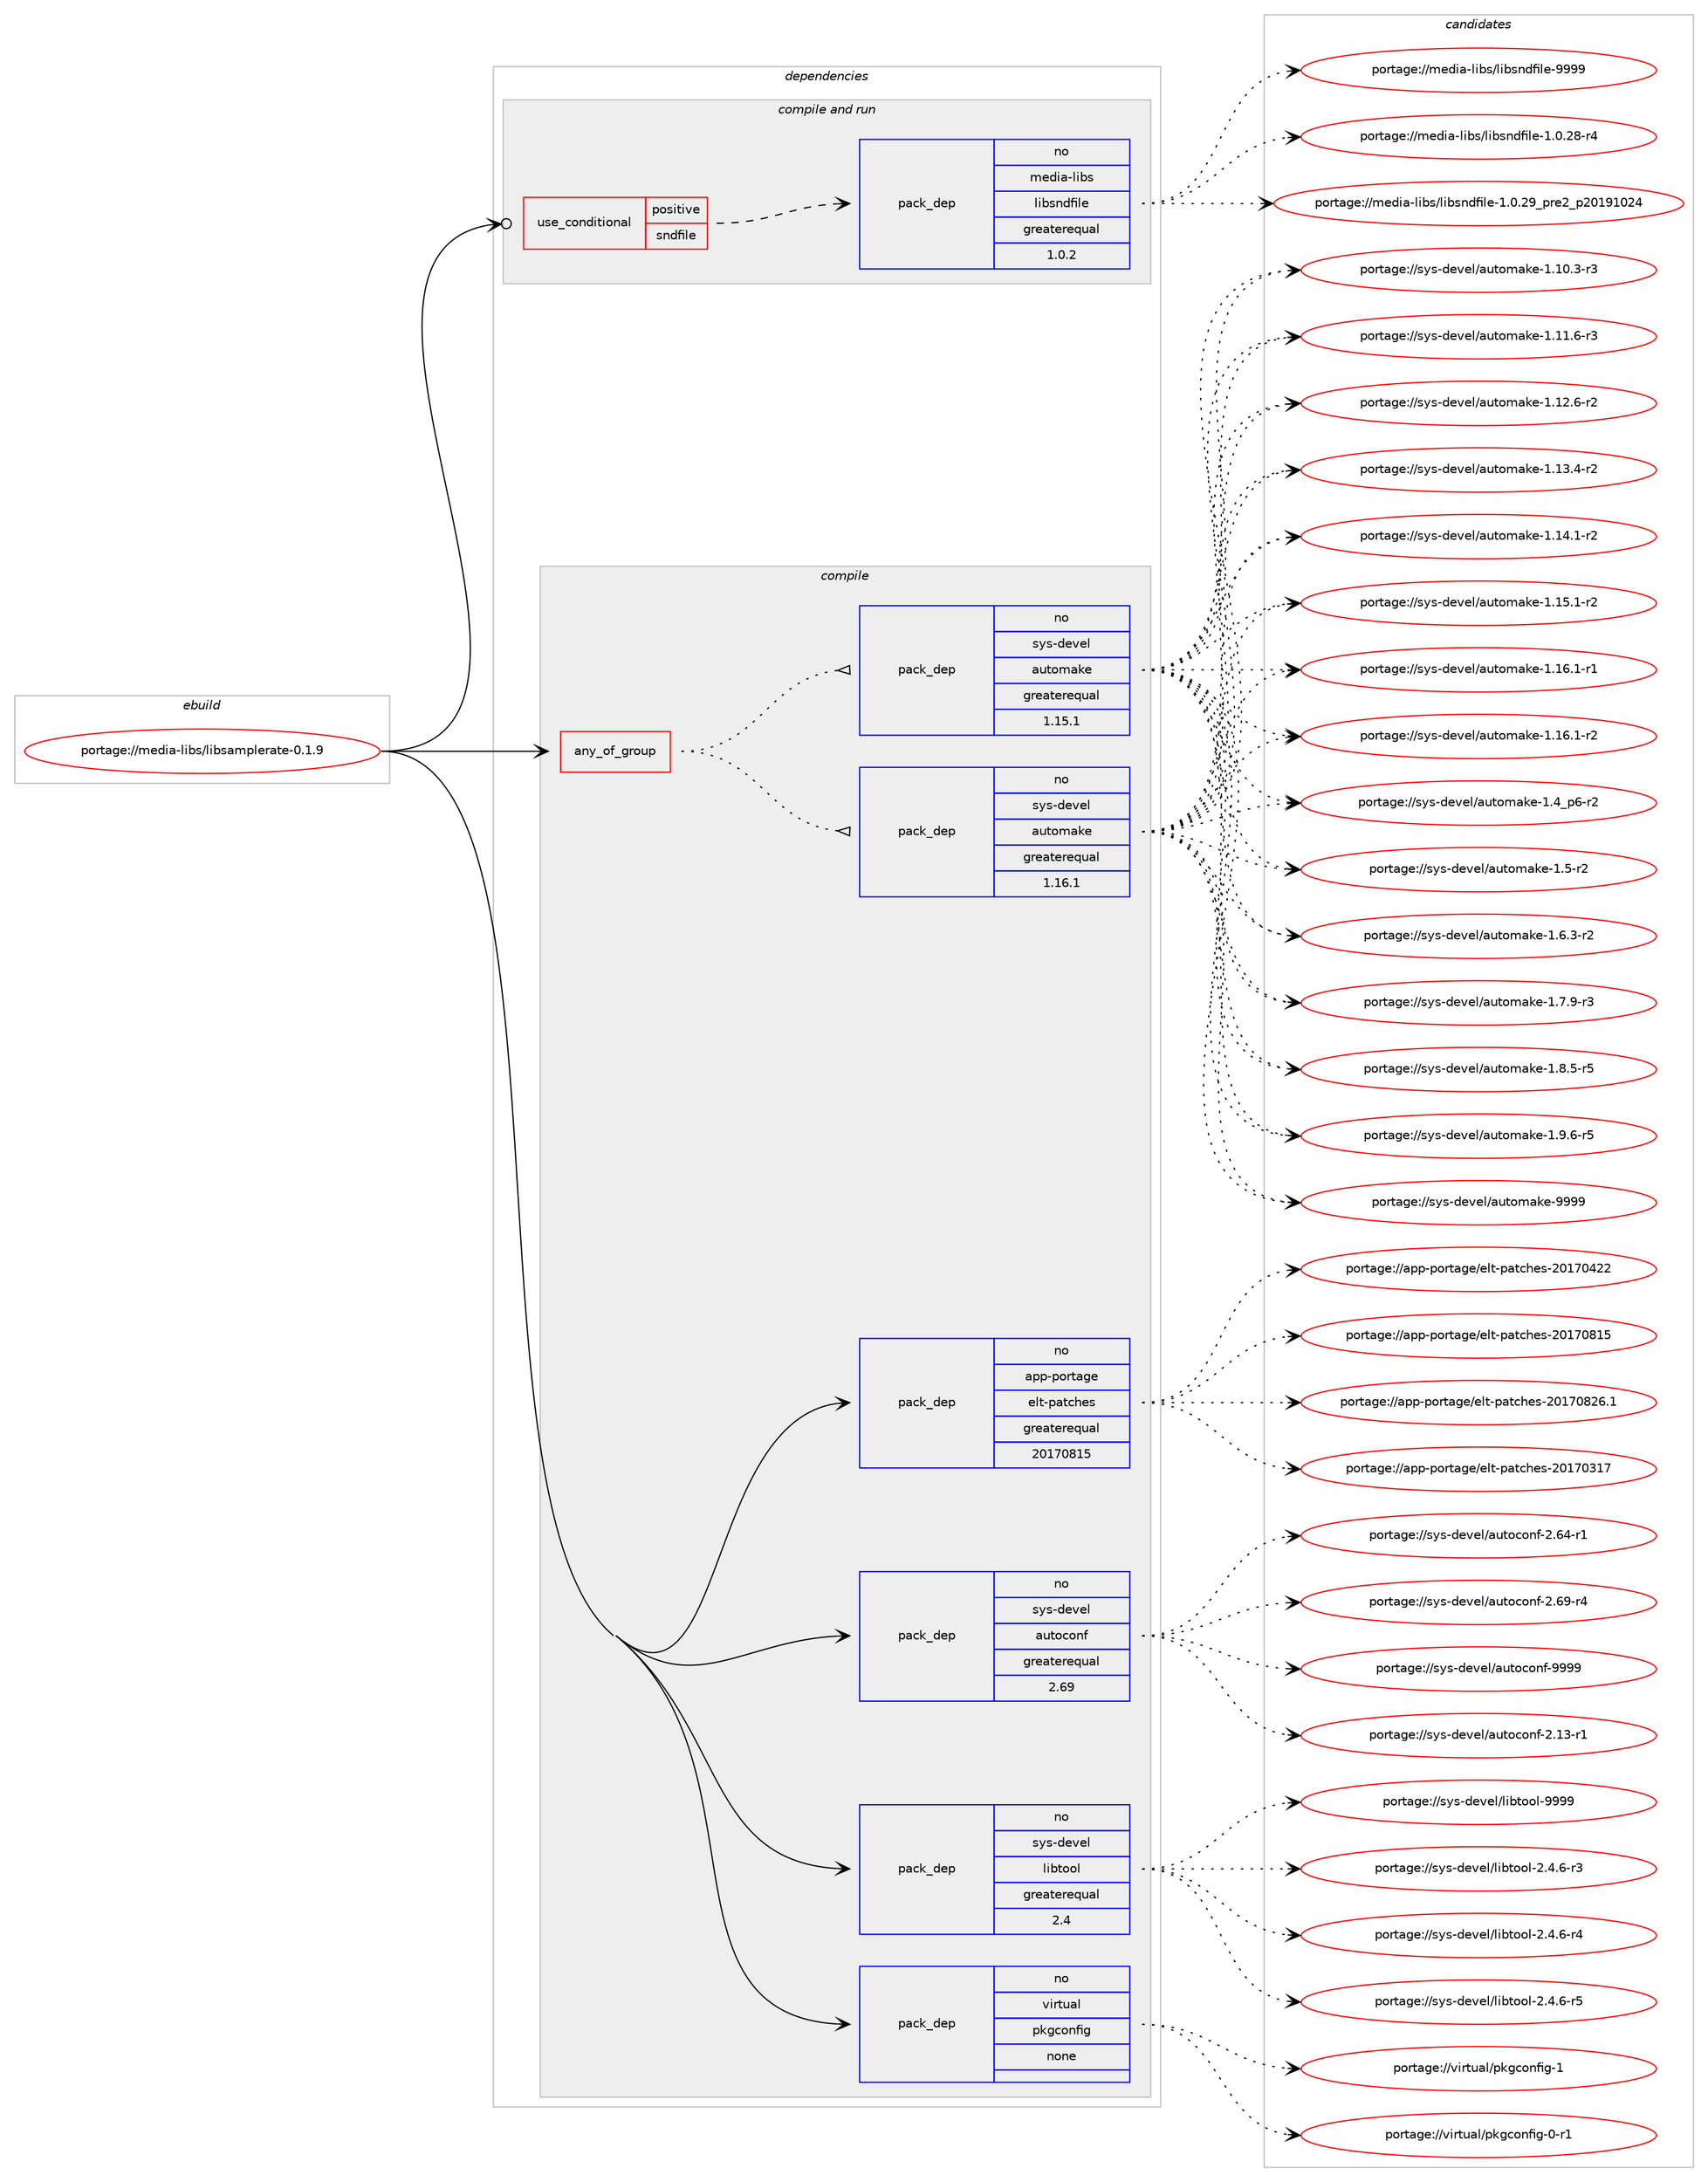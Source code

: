 digraph prolog {

# *************
# Graph options
# *************

newrank=true;
concentrate=true;
compound=true;
graph [rankdir=LR,fontname=Helvetica,fontsize=10,ranksep=1.5];#, ranksep=2.5, nodesep=0.2];
edge  [arrowhead=vee];
node  [fontname=Helvetica,fontsize=10];

# **********
# The ebuild
# **********

subgraph cluster_leftcol {
color=gray;
rank=same;
label=<<i>ebuild</i>>;
id [label="portage://media-libs/libsamplerate-0.1.9", color=red, width=4, href="../media-libs/libsamplerate-0.1.9.svg"];
}

# ****************
# The dependencies
# ****************

subgraph cluster_midcol {
color=gray;
label=<<i>dependencies</i>>;
subgraph cluster_compile {
fillcolor="#eeeeee";
style=filled;
label=<<i>compile</i>>;
subgraph any5111 {
dependency321479 [label=<<TABLE BORDER="0" CELLBORDER="1" CELLSPACING="0" CELLPADDING="4"><TR><TD CELLPADDING="10">any_of_group</TD></TR></TABLE>>, shape=none, color=red];subgraph pack236002 {
dependency321480 [label=<<TABLE BORDER="0" CELLBORDER="1" CELLSPACING="0" CELLPADDING="4" WIDTH="220"><TR><TD ROWSPAN="6" CELLPADDING="30">pack_dep</TD></TR><TR><TD WIDTH="110">no</TD></TR><TR><TD>sys-devel</TD></TR><TR><TD>automake</TD></TR><TR><TD>greaterequal</TD></TR><TR><TD>1.16.1</TD></TR></TABLE>>, shape=none, color=blue];
}
dependency321479:e -> dependency321480:w [weight=20,style="dotted",arrowhead="oinv"];
subgraph pack236003 {
dependency321481 [label=<<TABLE BORDER="0" CELLBORDER="1" CELLSPACING="0" CELLPADDING="4" WIDTH="220"><TR><TD ROWSPAN="6" CELLPADDING="30">pack_dep</TD></TR><TR><TD WIDTH="110">no</TD></TR><TR><TD>sys-devel</TD></TR><TR><TD>automake</TD></TR><TR><TD>greaterequal</TD></TR><TR><TD>1.15.1</TD></TR></TABLE>>, shape=none, color=blue];
}
dependency321479:e -> dependency321481:w [weight=20,style="dotted",arrowhead="oinv"];
}
id:e -> dependency321479:w [weight=20,style="solid",arrowhead="vee"];
subgraph pack236004 {
dependency321482 [label=<<TABLE BORDER="0" CELLBORDER="1" CELLSPACING="0" CELLPADDING="4" WIDTH="220"><TR><TD ROWSPAN="6" CELLPADDING="30">pack_dep</TD></TR><TR><TD WIDTH="110">no</TD></TR><TR><TD>app-portage</TD></TR><TR><TD>elt-patches</TD></TR><TR><TD>greaterequal</TD></TR><TR><TD>20170815</TD></TR></TABLE>>, shape=none, color=blue];
}
id:e -> dependency321482:w [weight=20,style="solid",arrowhead="vee"];
subgraph pack236005 {
dependency321483 [label=<<TABLE BORDER="0" CELLBORDER="1" CELLSPACING="0" CELLPADDING="4" WIDTH="220"><TR><TD ROWSPAN="6" CELLPADDING="30">pack_dep</TD></TR><TR><TD WIDTH="110">no</TD></TR><TR><TD>sys-devel</TD></TR><TR><TD>autoconf</TD></TR><TR><TD>greaterequal</TD></TR><TR><TD>2.69</TD></TR></TABLE>>, shape=none, color=blue];
}
id:e -> dependency321483:w [weight=20,style="solid",arrowhead="vee"];
subgraph pack236006 {
dependency321484 [label=<<TABLE BORDER="0" CELLBORDER="1" CELLSPACING="0" CELLPADDING="4" WIDTH="220"><TR><TD ROWSPAN="6" CELLPADDING="30">pack_dep</TD></TR><TR><TD WIDTH="110">no</TD></TR><TR><TD>sys-devel</TD></TR><TR><TD>libtool</TD></TR><TR><TD>greaterequal</TD></TR><TR><TD>2.4</TD></TR></TABLE>>, shape=none, color=blue];
}
id:e -> dependency321484:w [weight=20,style="solid",arrowhead="vee"];
subgraph pack236007 {
dependency321485 [label=<<TABLE BORDER="0" CELLBORDER="1" CELLSPACING="0" CELLPADDING="4" WIDTH="220"><TR><TD ROWSPAN="6" CELLPADDING="30">pack_dep</TD></TR><TR><TD WIDTH="110">no</TD></TR><TR><TD>virtual</TD></TR><TR><TD>pkgconfig</TD></TR><TR><TD>none</TD></TR><TR><TD></TD></TR></TABLE>>, shape=none, color=blue];
}
id:e -> dependency321485:w [weight=20,style="solid",arrowhead="vee"];
}
subgraph cluster_compileandrun {
fillcolor="#eeeeee";
style=filled;
label=<<i>compile and run</i>>;
subgraph cond80238 {
dependency321486 [label=<<TABLE BORDER="0" CELLBORDER="1" CELLSPACING="0" CELLPADDING="4"><TR><TD ROWSPAN="3" CELLPADDING="10">use_conditional</TD></TR><TR><TD>positive</TD></TR><TR><TD>sndfile</TD></TR></TABLE>>, shape=none, color=red];
subgraph pack236008 {
dependency321487 [label=<<TABLE BORDER="0" CELLBORDER="1" CELLSPACING="0" CELLPADDING="4" WIDTH="220"><TR><TD ROWSPAN="6" CELLPADDING="30">pack_dep</TD></TR><TR><TD WIDTH="110">no</TD></TR><TR><TD>media-libs</TD></TR><TR><TD>libsndfile</TD></TR><TR><TD>greaterequal</TD></TR><TR><TD>1.0.2</TD></TR></TABLE>>, shape=none, color=blue];
}
dependency321486:e -> dependency321487:w [weight=20,style="dashed",arrowhead="vee"];
}
id:e -> dependency321486:w [weight=20,style="solid",arrowhead="odotvee"];
}
subgraph cluster_run {
fillcolor="#eeeeee";
style=filled;
label=<<i>run</i>>;
}
}

# **************
# The candidates
# **************

subgraph cluster_choices {
rank=same;
color=gray;
label=<<i>candidates</i>>;

subgraph choice236002 {
color=black;
nodesep=1;
choiceportage11512111545100101118101108479711711611110997107101454946494846514511451 [label="portage://sys-devel/automake-1.10.3-r3", color=red, width=4,href="../sys-devel/automake-1.10.3-r3.svg"];
choiceportage11512111545100101118101108479711711611110997107101454946494946544511451 [label="portage://sys-devel/automake-1.11.6-r3", color=red, width=4,href="../sys-devel/automake-1.11.6-r3.svg"];
choiceportage11512111545100101118101108479711711611110997107101454946495046544511450 [label="portage://sys-devel/automake-1.12.6-r2", color=red, width=4,href="../sys-devel/automake-1.12.6-r2.svg"];
choiceportage11512111545100101118101108479711711611110997107101454946495146524511450 [label="portage://sys-devel/automake-1.13.4-r2", color=red, width=4,href="../sys-devel/automake-1.13.4-r2.svg"];
choiceportage11512111545100101118101108479711711611110997107101454946495246494511450 [label="portage://sys-devel/automake-1.14.1-r2", color=red, width=4,href="../sys-devel/automake-1.14.1-r2.svg"];
choiceportage11512111545100101118101108479711711611110997107101454946495346494511450 [label="portage://sys-devel/automake-1.15.1-r2", color=red, width=4,href="../sys-devel/automake-1.15.1-r2.svg"];
choiceportage11512111545100101118101108479711711611110997107101454946495446494511449 [label="portage://sys-devel/automake-1.16.1-r1", color=red, width=4,href="../sys-devel/automake-1.16.1-r1.svg"];
choiceportage11512111545100101118101108479711711611110997107101454946495446494511450 [label="portage://sys-devel/automake-1.16.1-r2", color=red, width=4,href="../sys-devel/automake-1.16.1-r2.svg"];
choiceportage115121115451001011181011084797117116111109971071014549465295112544511450 [label="portage://sys-devel/automake-1.4_p6-r2", color=red, width=4,href="../sys-devel/automake-1.4_p6-r2.svg"];
choiceportage11512111545100101118101108479711711611110997107101454946534511450 [label="portage://sys-devel/automake-1.5-r2", color=red, width=4,href="../sys-devel/automake-1.5-r2.svg"];
choiceportage115121115451001011181011084797117116111109971071014549465446514511450 [label="portage://sys-devel/automake-1.6.3-r2", color=red, width=4,href="../sys-devel/automake-1.6.3-r2.svg"];
choiceportage115121115451001011181011084797117116111109971071014549465546574511451 [label="portage://sys-devel/automake-1.7.9-r3", color=red, width=4,href="../sys-devel/automake-1.7.9-r3.svg"];
choiceportage115121115451001011181011084797117116111109971071014549465646534511453 [label="portage://sys-devel/automake-1.8.5-r5", color=red, width=4,href="../sys-devel/automake-1.8.5-r5.svg"];
choiceportage115121115451001011181011084797117116111109971071014549465746544511453 [label="portage://sys-devel/automake-1.9.6-r5", color=red, width=4,href="../sys-devel/automake-1.9.6-r5.svg"];
choiceportage115121115451001011181011084797117116111109971071014557575757 [label="portage://sys-devel/automake-9999", color=red, width=4,href="../sys-devel/automake-9999.svg"];
dependency321480:e -> choiceportage11512111545100101118101108479711711611110997107101454946494846514511451:w [style=dotted,weight="100"];
dependency321480:e -> choiceportage11512111545100101118101108479711711611110997107101454946494946544511451:w [style=dotted,weight="100"];
dependency321480:e -> choiceportage11512111545100101118101108479711711611110997107101454946495046544511450:w [style=dotted,weight="100"];
dependency321480:e -> choiceportage11512111545100101118101108479711711611110997107101454946495146524511450:w [style=dotted,weight="100"];
dependency321480:e -> choiceportage11512111545100101118101108479711711611110997107101454946495246494511450:w [style=dotted,weight="100"];
dependency321480:e -> choiceportage11512111545100101118101108479711711611110997107101454946495346494511450:w [style=dotted,weight="100"];
dependency321480:e -> choiceportage11512111545100101118101108479711711611110997107101454946495446494511449:w [style=dotted,weight="100"];
dependency321480:e -> choiceportage11512111545100101118101108479711711611110997107101454946495446494511450:w [style=dotted,weight="100"];
dependency321480:e -> choiceportage115121115451001011181011084797117116111109971071014549465295112544511450:w [style=dotted,weight="100"];
dependency321480:e -> choiceportage11512111545100101118101108479711711611110997107101454946534511450:w [style=dotted,weight="100"];
dependency321480:e -> choiceportage115121115451001011181011084797117116111109971071014549465446514511450:w [style=dotted,weight="100"];
dependency321480:e -> choiceportage115121115451001011181011084797117116111109971071014549465546574511451:w [style=dotted,weight="100"];
dependency321480:e -> choiceportage115121115451001011181011084797117116111109971071014549465646534511453:w [style=dotted,weight="100"];
dependency321480:e -> choiceportage115121115451001011181011084797117116111109971071014549465746544511453:w [style=dotted,weight="100"];
dependency321480:e -> choiceportage115121115451001011181011084797117116111109971071014557575757:w [style=dotted,weight="100"];
}
subgraph choice236003 {
color=black;
nodesep=1;
choiceportage11512111545100101118101108479711711611110997107101454946494846514511451 [label="portage://sys-devel/automake-1.10.3-r3", color=red, width=4,href="../sys-devel/automake-1.10.3-r3.svg"];
choiceportage11512111545100101118101108479711711611110997107101454946494946544511451 [label="portage://sys-devel/automake-1.11.6-r3", color=red, width=4,href="../sys-devel/automake-1.11.6-r3.svg"];
choiceportage11512111545100101118101108479711711611110997107101454946495046544511450 [label="portage://sys-devel/automake-1.12.6-r2", color=red, width=4,href="../sys-devel/automake-1.12.6-r2.svg"];
choiceportage11512111545100101118101108479711711611110997107101454946495146524511450 [label="portage://sys-devel/automake-1.13.4-r2", color=red, width=4,href="../sys-devel/automake-1.13.4-r2.svg"];
choiceportage11512111545100101118101108479711711611110997107101454946495246494511450 [label="portage://sys-devel/automake-1.14.1-r2", color=red, width=4,href="../sys-devel/automake-1.14.1-r2.svg"];
choiceportage11512111545100101118101108479711711611110997107101454946495346494511450 [label="portage://sys-devel/automake-1.15.1-r2", color=red, width=4,href="../sys-devel/automake-1.15.1-r2.svg"];
choiceportage11512111545100101118101108479711711611110997107101454946495446494511449 [label="portage://sys-devel/automake-1.16.1-r1", color=red, width=4,href="../sys-devel/automake-1.16.1-r1.svg"];
choiceportage11512111545100101118101108479711711611110997107101454946495446494511450 [label="portage://sys-devel/automake-1.16.1-r2", color=red, width=4,href="../sys-devel/automake-1.16.1-r2.svg"];
choiceportage115121115451001011181011084797117116111109971071014549465295112544511450 [label="portage://sys-devel/automake-1.4_p6-r2", color=red, width=4,href="../sys-devel/automake-1.4_p6-r2.svg"];
choiceportage11512111545100101118101108479711711611110997107101454946534511450 [label="portage://sys-devel/automake-1.5-r2", color=red, width=4,href="../sys-devel/automake-1.5-r2.svg"];
choiceportage115121115451001011181011084797117116111109971071014549465446514511450 [label="portage://sys-devel/automake-1.6.3-r2", color=red, width=4,href="../sys-devel/automake-1.6.3-r2.svg"];
choiceportage115121115451001011181011084797117116111109971071014549465546574511451 [label="portage://sys-devel/automake-1.7.9-r3", color=red, width=4,href="../sys-devel/automake-1.7.9-r3.svg"];
choiceportage115121115451001011181011084797117116111109971071014549465646534511453 [label="portage://sys-devel/automake-1.8.5-r5", color=red, width=4,href="../sys-devel/automake-1.8.5-r5.svg"];
choiceportage115121115451001011181011084797117116111109971071014549465746544511453 [label="portage://sys-devel/automake-1.9.6-r5", color=red, width=4,href="../sys-devel/automake-1.9.6-r5.svg"];
choiceportage115121115451001011181011084797117116111109971071014557575757 [label="portage://sys-devel/automake-9999", color=red, width=4,href="../sys-devel/automake-9999.svg"];
dependency321481:e -> choiceportage11512111545100101118101108479711711611110997107101454946494846514511451:w [style=dotted,weight="100"];
dependency321481:e -> choiceportage11512111545100101118101108479711711611110997107101454946494946544511451:w [style=dotted,weight="100"];
dependency321481:e -> choiceportage11512111545100101118101108479711711611110997107101454946495046544511450:w [style=dotted,weight="100"];
dependency321481:e -> choiceportage11512111545100101118101108479711711611110997107101454946495146524511450:w [style=dotted,weight="100"];
dependency321481:e -> choiceportage11512111545100101118101108479711711611110997107101454946495246494511450:w [style=dotted,weight="100"];
dependency321481:e -> choiceportage11512111545100101118101108479711711611110997107101454946495346494511450:w [style=dotted,weight="100"];
dependency321481:e -> choiceportage11512111545100101118101108479711711611110997107101454946495446494511449:w [style=dotted,weight="100"];
dependency321481:e -> choiceportage11512111545100101118101108479711711611110997107101454946495446494511450:w [style=dotted,weight="100"];
dependency321481:e -> choiceportage115121115451001011181011084797117116111109971071014549465295112544511450:w [style=dotted,weight="100"];
dependency321481:e -> choiceportage11512111545100101118101108479711711611110997107101454946534511450:w [style=dotted,weight="100"];
dependency321481:e -> choiceportage115121115451001011181011084797117116111109971071014549465446514511450:w [style=dotted,weight="100"];
dependency321481:e -> choiceportage115121115451001011181011084797117116111109971071014549465546574511451:w [style=dotted,weight="100"];
dependency321481:e -> choiceportage115121115451001011181011084797117116111109971071014549465646534511453:w [style=dotted,weight="100"];
dependency321481:e -> choiceportage115121115451001011181011084797117116111109971071014549465746544511453:w [style=dotted,weight="100"];
dependency321481:e -> choiceportage115121115451001011181011084797117116111109971071014557575757:w [style=dotted,weight="100"];
}
subgraph choice236004 {
color=black;
nodesep=1;
choiceportage97112112451121111141169710310147101108116451129711699104101115455048495548514955 [label="portage://app-portage/elt-patches-20170317", color=red, width=4,href="../app-portage/elt-patches-20170317.svg"];
choiceportage97112112451121111141169710310147101108116451129711699104101115455048495548525050 [label="portage://app-portage/elt-patches-20170422", color=red, width=4,href="../app-portage/elt-patches-20170422.svg"];
choiceportage97112112451121111141169710310147101108116451129711699104101115455048495548564953 [label="portage://app-portage/elt-patches-20170815", color=red, width=4,href="../app-portage/elt-patches-20170815.svg"];
choiceportage971121124511211111411697103101471011081164511297116991041011154550484955485650544649 [label="portage://app-portage/elt-patches-20170826.1", color=red, width=4,href="../app-portage/elt-patches-20170826.1.svg"];
dependency321482:e -> choiceportage97112112451121111141169710310147101108116451129711699104101115455048495548514955:w [style=dotted,weight="100"];
dependency321482:e -> choiceportage97112112451121111141169710310147101108116451129711699104101115455048495548525050:w [style=dotted,weight="100"];
dependency321482:e -> choiceportage97112112451121111141169710310147101108116451129711699104101115455048495548564953:w [style=dotted,weight="100"];
dependency321482:e -> choiceportage971121124511211111411697103101471011081164511297116991041011154550484955485650544649:w [style=dotted,weight="100"];
}
subgraph choice236005 {
color=black;
nodesep=1;
choiceportage1151211154510010111810110847971171161119911111010245504649514511449 [label="portage://sys-devel/autoconf-2.13-r1", color=red, width=4,href="../sys-devel/autoconf-2.13-r1.svg"];
choiceportage1151211154510010111810110847971171161119911111010245504654524511449 [label="portage://sys-devel/autoconf-2.64-r1", color=red, width=4,href="../sys-devel/autoconf-2.64-r1.svg"];
choiceportage1151211154510010111810110847971171161119911111010245504654574511452 [label="portage://sys-devel/autoconf-2.69-r4", color=red, width=4,href="../sys-devel/autoconf-2.69-r4.svg"];
choiceportage115121115451001011181011084797117116111991111101024557575757 [label="portage://sys-devel/autoconf-9999", color=red, width=4,href="../sys-devel/autoconf-9999.svg"];
dependency321483:e -> choiceportage1151211154510010111810110847971171161119911111010245504649514511449:w [style=dotted,weight="100"];
dependency321483:e -> choiceportage1151211154510010111810110847971171161119911111010245504654524511449:w [style=dotted,weight="100"];
dependency321483:e -> choiceportage1151211154510010111810110847971171161119911111010245504654574511452:w [style=dotted,weight="100"];
dependency321483:e -> choiceportage115121115451001011181011084797117116111991111101024557575757:w [style=dotted,weight="100"];
}
subgraph choice236006 {
color=black;
nodesep=1;
choiceportage1151211154510010111810110847108105981161111111084550465246544511451 [label="portage://sys-devel/libtool-2.4.6-r3", color=red, width=4,href="../sys-devel/libtool-2.4.6-r3.svg"];
choiceportage1151211154510010111810110847108105981161111111084550465246544511452 [label="portage://sys-devel/libtool-2.4.6-r4", color=red, width=4,href="../sys-devel/libtool-2.4.6-r4.svg"];
choiceportage1151211154510010111810110847108105981161111111084550465246544511453 [label="portage://sys-devel/libtool-2.4.6-r5", color=red, width=4,href="../sys-devel/libtool-2.4.6-r5.svg"];
choiceportage1151211154510010111810110847108105981161111111084557575757 [label="portage://sys-devel/libtool-9999", color=red, width=4,href="../sys-devel/libtool-9999.svg"];
dependency321484:e -> choiceportage1151211154510010111810110847108105981161111111084550465246544511451:w [style=dotted,weight="100"];
dependency321484:e -> choiceportage1151211154510010111810110847108105981161111111084550465246544511452:w [style=dotted,weight="100"];
dependency321484:e -> choiceportage1151211154510010111810110847108105981161111111084550465246544511453:w [style=dotted,weight="100"];
dependency321484:e -> choiceportage1151211154510010111810110847108105981161111111084557575757:w [style=dotted,weight="100"];
}
subgraph choice236007 {
color=black;
nodesep=1;
choiceportage11810511411611797108471121071039911111010210510345484511449 [label="portage://virtual/pkgconfig-0-r1", color=red, width=4,href="../virtual/pkgconfig-0-r1.svg"];
choiceportage1181051141161179710847112107103991111101021051034549 [label="portage://virtual/pkgconfig-1", color=red, width=4,href="../virtual/pkgconfig-1.svg"];
dependency321485:e -> choiceportage11810511411611797108471121071039911111010210510345484511449:w [style=dotted,weight="100"];
dependency321485:e -> choiceportage1181051141161179710847112107103991111101021051034549:w [style=dotted,weight="100"];
}
subgraph choice236008 {
color=black;
nodesep=1;
choiceportage1091011001059745108105981154710810598115110100102105108101454946484650564511452 [label="portage://media-libs/libsndfile-1.0.28-r4", color=red, width=4,href="../media-libs/libsndfile-1.0.28-r4.svg"];
choiceportage1091011001059745108105981154710810598115110100102105108101454946484650579511211410150951125048495749485052 [label="portage://media-libs/libsndfile-1.0.29_pre2_p20191024", color=red, width=4,href="../media-libs/libsndfile-1.0.29_pre2_p20191024.svg"];
choiceportage10910110010597451081059811547108105981151101001021051081014557575757 [label="portage://media-libs/libsndfile-9999", color=red, width=4,href="../media-libs/libsndfile-9999.svg"];
dependency321487:e -> choiceportage1091011001059745108105981154710810598115110100102105108101454946484650564511452:w [style=dotted,weight="100"];
dependency321487:e -> choiceportage1091011001059745108105981154710810598115110100102105108101454946484650579511211410150951125048495749485052:w [style=dotted,weight="100"];
dependency321487:e -> choiceportage10910110010597451081059811547108105981151101001021051081014557575757:w [style=dotted,weight="100"];
}
}

}
